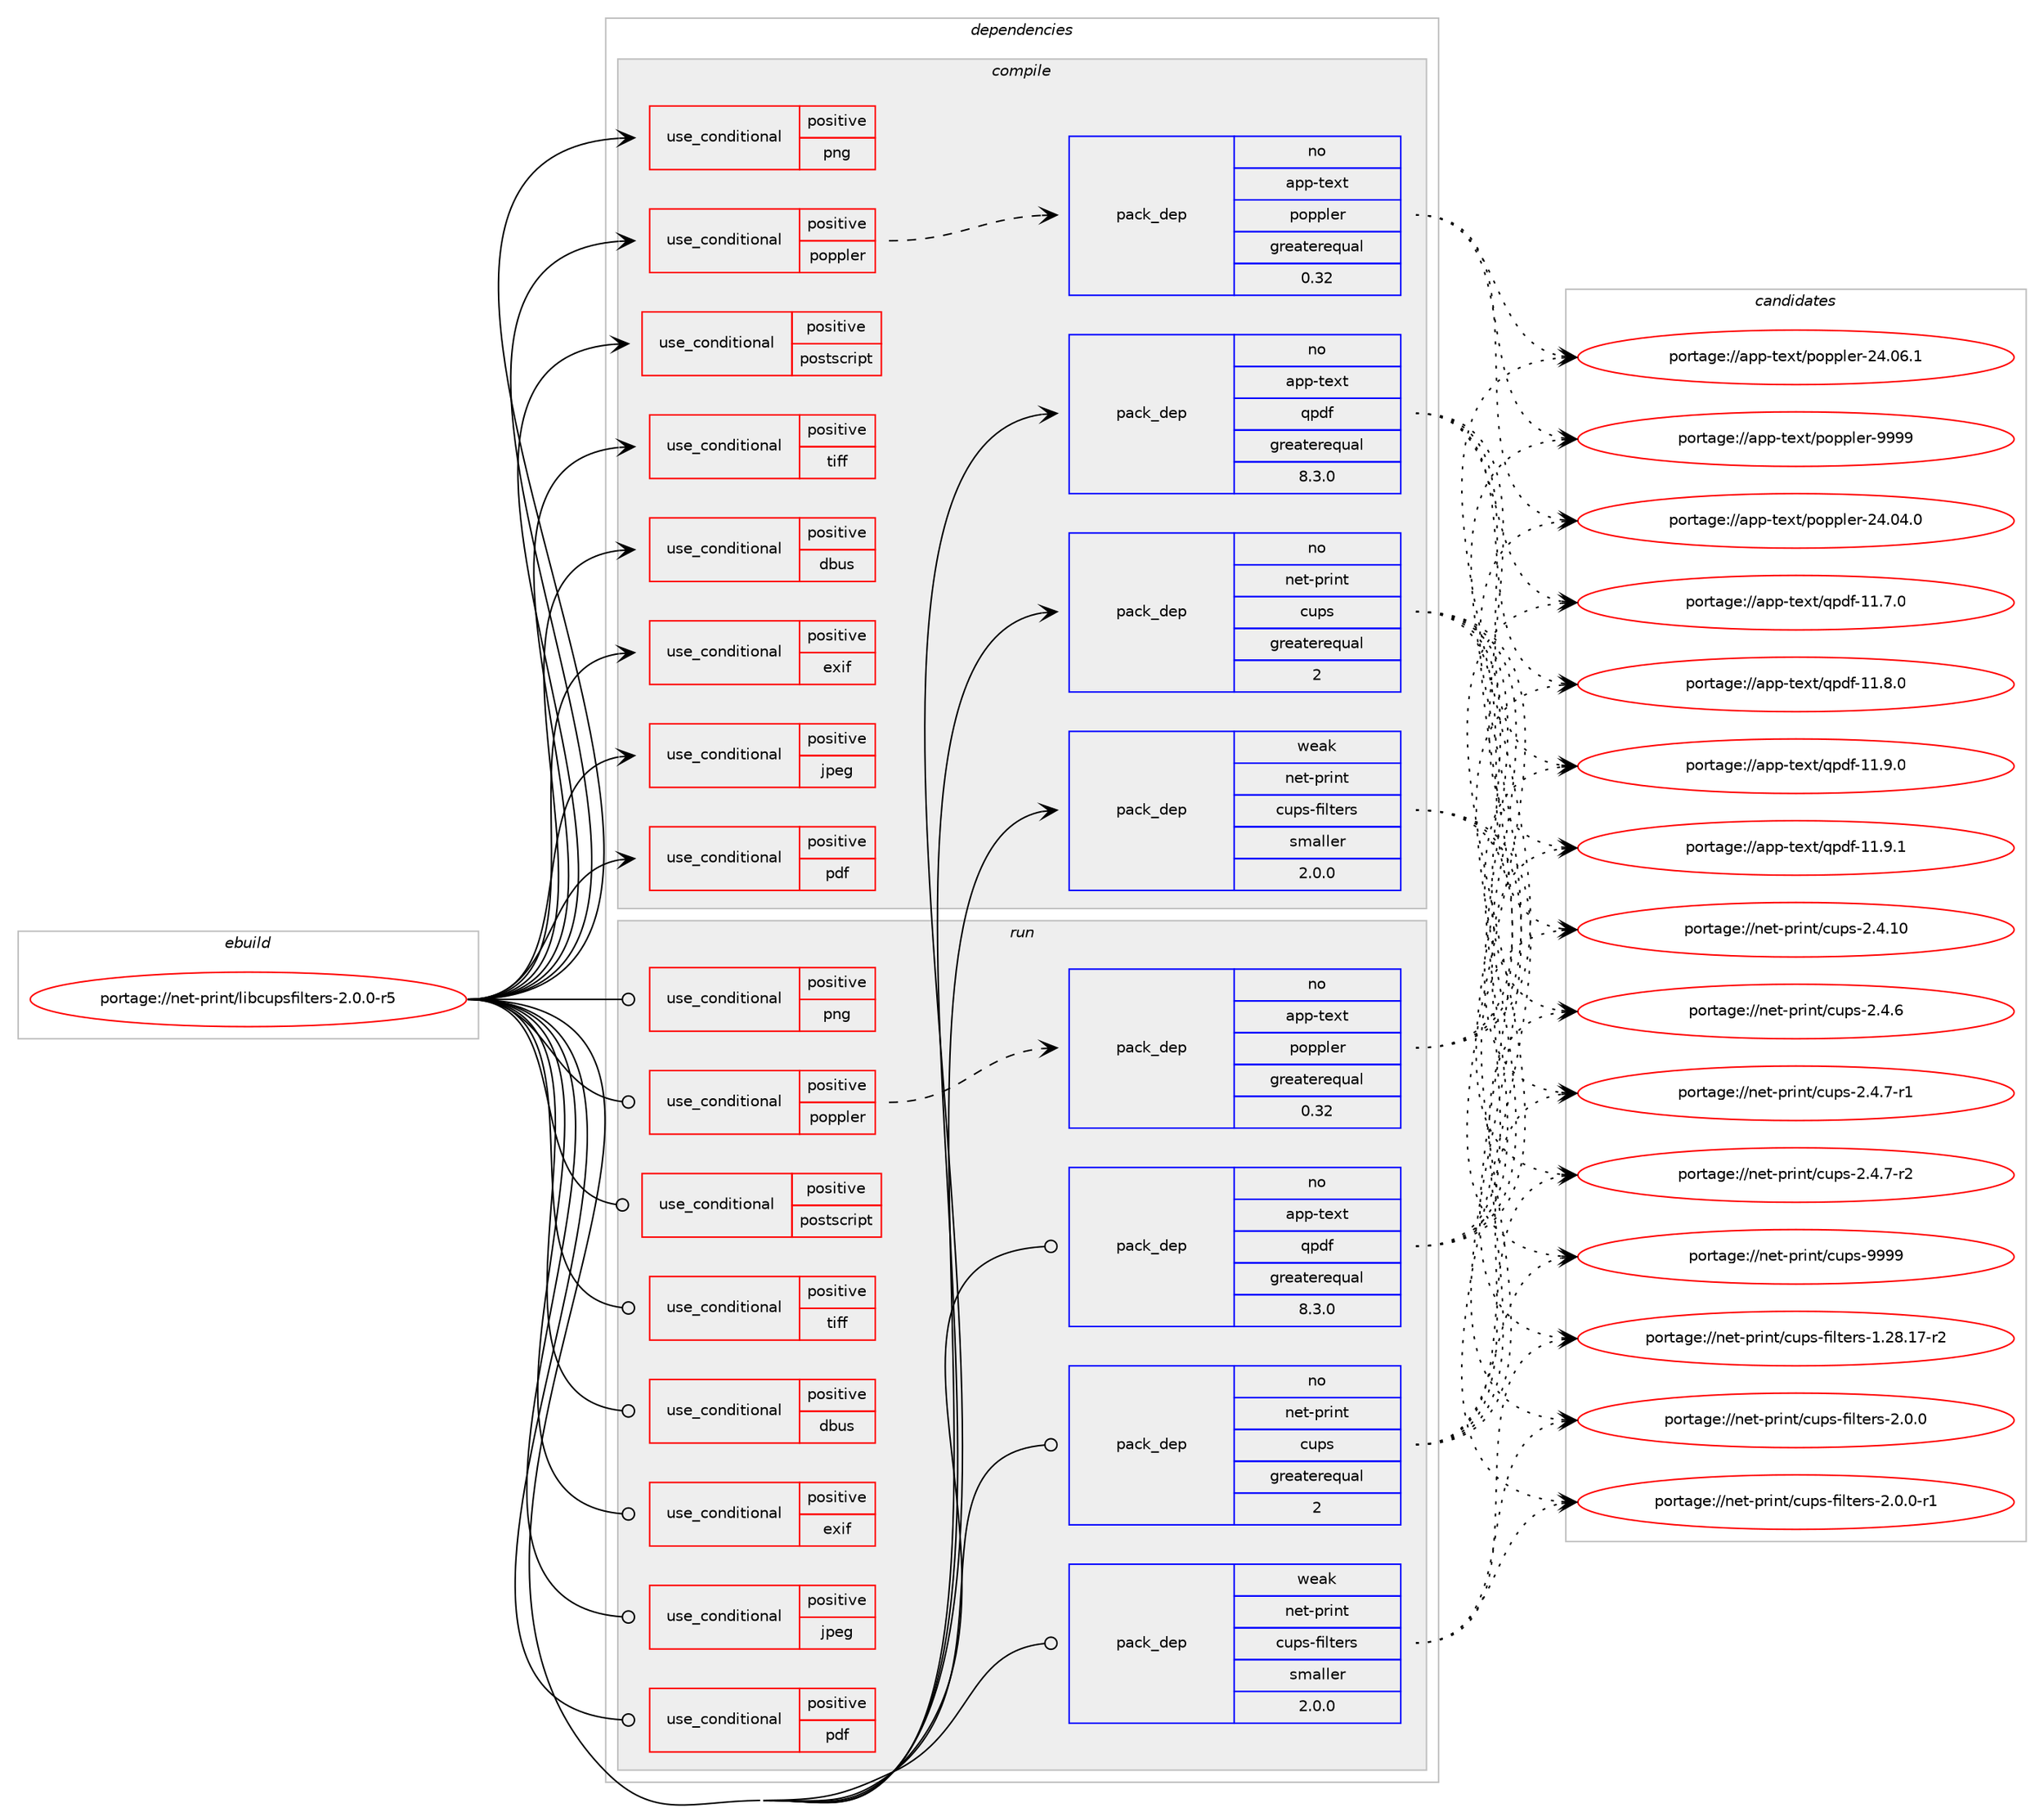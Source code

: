 digraph prolog {

# *************
# Graph options
# *************

newrank=true;
concentrate=true;
compound=true;
graph [rankdir=LR,fontname=Helvetica,fontsize=10,ranksep=1.5];#, ranksep=2.5, nodesep=0.2];
edge  [arrowhead=vee];
node  [fontname=Helvetica,fontsize=10];

# **********
# The ebuild
# **********

subgraph cluster_leftcol {
color=gray;
rank=same;
label=<<i>ebuild</i>>;
id [label="portage://net-print/libcupsfilters-2.0.0-r5", color=red, width=4, href="../net-print/libcupsfilters-2.0.0-r5.svg"];
}

# ****************
# The dependencies
# ****************

subgraph cluster_midcol {
color=gray;
label=<<i>dependencies</i>>;
subgraph cluster_compile {
fillcolor="#eeeeee";
style=filled;
label=<<i>compile</i>>;
subgraph cond98679 {
dependency194107 [label=<<TABLE BORDER="0" CELLBORDER="1" CELLSPACING="0" CELLPADDING="4"><TR><TD ROWSPAN="3" CELLPADDING="10">use_conditional</TD></TR><TR><TD>positive</TD></TR><TR><TD>dbus</TD></TR></TABLE>>, shape=none, color=red];
# *** BEGIN UNKNOWN DEPENDENCY TYPE (TODO) ***
# dependency194107 -> package_dependency(portage://net-print/libcupsfilters-2.0.0-r5,install,no,sys-apps,dbus,none,[,,],[],[])
# *** END UNKNOWN DEPENDENCY TYPE (TODO) ***

}
id:e -> dependency194107:w [weight=20,style="solid",arrowhead="vee"];
subgraph cond98680 {
dependency194108 [label=<<TABLE BORDER="0" CELLBORDER="1" CELLSPACING="0" CELLPADDING="4"><TR><TD ROWSPAN="3" CELLPADDING="10">use_conditional</TD></TR><TR><TD>positive</TD></TR><TR><TD>exif</TD></TR></TABLE>>, shape=none, color=red];
# *** BEGIN UNKNOWN DEPENDENCY TYPE (TODO) ***
# dependency194108 -> package_dependency(portage://net-print/libcupsfilters-2.0.0-r5,install,no,media-libs,libexif,none,[,,],[],[])
# *** END UNKNOWN DEPENDENCY TYPE (TODO) ***

}
id:e -> dependency194108:w [weight=20,style="solid",arrowhead="vee"];
subgraph cond98681 {
dependency194109 [label=<<TABLE BORDER="0" CELLBORDER="1" CELLSPACING="0" CELLPADDING="4"><TR><TD ROWSPAN="3" CELLPADDING="10">use_conditional</TD></TR><TR><TD>positive</TD></TR><TR><TD>jpeg</TD></TR></TABLE>>, shape=none, color=red];
# *** BEGIN UNKNOWN DEPENDENCY TYPE (TODO) ***
# dependency194109 -> package_dependency(portage://net-print/libcupsfilters-2.0.0-r5,install,no,media-libs,libjpeg-turbo,none,[,,],any_same_slot,[])
# *** END UNKNOWN DEPENDENCY TYPE (TODO) ***

}
id:e -> dependency194109:w [weight=20,style="solid",arrowhead="vee"];
subgraph cond98682 {
dependency194110 [label=<<TABLE BORDER="0" CELLBORDER="1" CELLSPACING="0" CELLPADDING="4"><TR><TD ROWSPAN="3" CELLPADDING="10">use_conditional</TD></TR><TR><TD>positive</TD></TR><TR><TD>pdf</TD></TR></TABLE>>, shape=none, color=red];
# *** BEGIN UNKNOWN DEPENDENCY TYPE (TODO) ***
# dependency194110 -> package_dependency(portage://net-print/libcupsfilters-2.0.0-r5,install,no,app-text,mupdf,none,[,,],[],[])
# *** END UNKNOWN DEPENDENCY TYPE (TODO) ***

}
id:e -> dependency194110:w [weight=20,style="solid",arrowhead="vee"];
subgraph cond98683 {
dependency194111 [label=<<TABLE BORDER="0" CELLBORDER="1" CELLSPACING="0" CELLPADDING="4"><TR><TD ROWSPAN="3" CELLPADDING="10">use_conditional</TD></TR><TR><TD>positive</TD></TR><TR><TD>png</TD></TR></TABLE>>, shape=none, color=red];
# *** BEGIN UNKNOWN DEPENDENCY TYPE (TODO) ***
# dependency194111 -> package_dependency(portage://net-print/libcupsfilters-2.0.0-r5,install,no,media-libs,libpng,none,[,,],any_same_slot,[])
# *** END UNKNOWN DEPENDENCY TYPE (TODO) ***

}
id:e -> dependency194111:w [weight=20,style="solid",arrowhead="vee"];
subgraph cond98684 {
dependency194112 [label=<<TABLE BORDER="0" CELLBORDER="1" CELLSPACING="0" CELLPADDING="4"><TR><TD ROWSPAN="3" CELLPADDING="10">use_conditional</TD></TR><TR><TD>positive</TD></TR><TR><TD>poppler</TD></TR></TABLE>>, shape=none, color=red];
subgraph pack92720 {
dependency194113 [label=<<TABLE BORDER="0" CELLBORDER="1" CELLSPACING="0" CELLPADDING="4" WIDTH="220"><TR><TD ROWSPAN="6" CELLPADDING="30">pack_dep</TD></TR><TR><TD WIDTH="110">no</TD></TR><TR><TD>app-text</TD></TR><TR><TD>poppler</TD></TR><TR><TD>greaterequal</TD></TR><TR><TD>0.32</TD></TR></TABLE>>, shape=none, color=blue];
}
dependency194112:e -> dependency194113:w [weight=20,style="dashed",arrowhead="vee"];
}
id:e -> dependency194112:w [weight=20,style="solid",arrowhead="vee"];
subgraph cond98685 {
dependency194114 [label=<<TABLE BORDER="0" CELLBORDER="1" CELLSPACING="0" CELLPADDING="4"><TR><TD ROWSPAN="3" CELLPADDING="10">use_conditional</TD></TR><TR><TD>positive</TD></TR><TR><TD>postscript</TD></TR></TABLE>>, shape=none, color=red];
# *** BEGIN UNKNOWN DEPENDENCY TYPE (TODO) ***
# dependency194114 -> package_dependency(portage://net-print/libcupsfilters-2.0.0-r5,install,no,app-text,ghostscript-gpl,none,[,,],[],[use(enable(cups),none)])
# *** END UNKNOWN DEPENDENCY TYPE (TODO) ***

}
id:e -> dependency194114:w [weight=20,style="solid",arrowhead="vee"];
subgraph cond98686 {
dependency194115 [label=<<TABLE BORDER="0" CELLBORDER="1" CELLSPACING="0" CELLPADDING="4"><TR><TD ROWSPAN="3" CELLPADDING="10">use_conditional</TD></TR><TR><TD>positive</TD></TR><TR><TD>tiff</TD></TR></TABLE>>, shape=none, color=red];
# *** BEGIN UNKNOWN DEPENDENCY TYPE (TODO) ***
# dependency194115 -> package_dependency(portage://net-print/libcupsfilters-2.0.0-r5,install,no,media-libs,tiff,none,[,,],any_same_slot,[])
# *** END UNKNOWN DEPENDENCY TYPE (TODO) ***

}
id:e -> dependency194115:w [weight=20,style="solid",arrowhead="vee"];
subgraph pack92721 {
dependency194116 [label=<<TABLE BORDER="0" CELLBORDER="1" CELLSPACING="0" CELLPADDING="4" WIDTH="220"><TR><TD ROWSPAN="6" CELLPADDING="30">pack_dep</TD></TR><TR><TD WIDTH="110">no</TD></TR><TR><TD>app-text</TD></TR><TR><TD>qpdf</TD></TR><TR><TD>greaterequal</TD></TR><TR><TD>8.3.0</TD></TR></TABLE>>, shape=none, color=blue];
}
id:e -> dependency194116:w [weight=20,style="solid",arrowhead="vee"];
# *** BEGIN UNKNOWN DEPENDENCY TYPE (TODO) ***
# id -> package_dependency(portage://net-print/libcupsfilters-2.0.0-r5,install,no,media-libs,fontconfig,none,[,,],[],[])
# *** END UNKNOWN DEPENDENCY TYPE (TODO) ***

# *** BEGIN UNKNOWN DEPENDENCY TYPE (TODO) ***
# id -> package_dependency(portage://net-print/libcupsfilters-2.0.0-r5,install,no,media-libs,lcms,none,[,,],[slot(2)],[])
# *** END UNKNOWN DEPENDENCY TYPE (TODO) ***

subgraph pack92722 {
dependency194117 [label=<<TABLE BORDER="0" CELLBORDER="1" CELLSPACING="0" CELLPADDING="4" WIDTH="220"><TR><TD ROWSPAN="6" CELLPADDING="30">pack_dep</TD></TR><TR><TD WIDTH="110">no</TD></TR><TR><TD>net-print</TD></TR><TR><TD>cups</TD></TR><TR><TD>greaterequal</TD></TR><TR><TD>2</TD></TR></TABLE>>, shape=none, color=blue];
}
id:e -> dependency194117:w [weight=20,style="solid",arrowhead="vee"];
subgraph pack92723 {
dependency194118 [label=<<TABLE BORDER="0" CELLBORDER="1" CELLSPACING="0" CELLPADDING="4" WIDTH="220"><TR><TD ROWSPAN="6" CELLPADDING="30">pack_dep</TD></TR><TR><TD WIDTH="110">weak</TD></TR><TR><TD>net-print</TD></TR><TR><TD>cups-filters</TD></TR><TR><TD>smaller</TD></TR><TR><TD>2.0.0</TD></TR></TABLE>>, shape=none, color=blue];
}
id:e -> dependency194118:w [weight=20,style="solid",arrowhead="vee"];
}
subgraph cluster_compileandrun {
fillcolor="#eeeeee";
style=filled;
label=<<i>compile and run</i>>;
}
subgraph cluster_run {
fillcolor="#eeeeee";
style=filled;
label=<<i>run</i>>;
subgraph cond98687 {
dependency194119 [label=<<TABLE BORDER="0" CELLBORDER="1" CELLSPACING="0" CELLPADDING="4"><TR><TD ROWSPAN="3" CELLPADDING="10">use_conditional</TD></TR><TR><TD>positive</TD></TR><TR><TD>dbus</TD></TR></TABLE>>, shape=none, color=red];
# *** BEGIN UNKNOWN DEPENDENCY TYPE (TODO) ***
# dependency194119 -> package_dependency(portage://net-print/libcupsfilters-2.0.0-r5,run,no,sys-apps,dbus,none,[,,],[],[])
# *** END UNKNOWN DEPENDENCY TYPE (TODO) ***

}
id:e -> dependency194119:w [weight=20,style="solid",arrowhead="odot"];
subgraph cond98688 {
dependency194120 [label=<<TABLE BORDER="0" CELLBORDER="1" CELLSPACING="0" CELLPADDING="4"><TR><TD ROWSPAN="3" CELLPADDING="10">use_conditional</TD></TR><TR><TD>positive</TD></TR><TR><TD>exif</TD></TR></TABLE>>, shape=none, color=red];
# *** BEGIN UNKNOWN DEPENDENCY TYPE (TODO) ***
# dependency194120 -> package_dependency(portage://net-print/libcupsfilters-2.0.0-r5,run,no,media-libs,libexif,none,[,,],[],[])
# *** END UNKNOWN DEPENDENCY TYPE (TODO) ***

}
id:e -> dependency194120:w [weight=20,style="solid",arrowhead="odot"];
subgraph cond98689 {
dependency194121 [label=<<TABLE BORDER="0" CELLBORDER="1" CELLSPACING="0" CELLPADDING="4"><TR><TD ROWSPAN="3" CELLPADDING="10">use_conditional</TD></TR><TR><TD>positive</TD></TR><TR><TD>jpeg</TD></TR></TABLE>>, shape=none, color=red];
# *** BEGIN UNKNOWN DEPENDENCY TYPE (TODO) ***
# dependency194121 -> package_dependency(portage://net-print/libcupsfilters-2.0.0-r5,run,no,media-libs,libjpeg-turbo,none,[,,],any_same_slot,[])
# *** END UNKNOWN DEPENDENCY TYPE (TODO) ***

}
id:e -> dependency194121:w [weight=20,style="solid",arrowhead="odot"];
subgraph cond98690 {
dependency194122 [label=<<TABLE BORDER="0" CELLBORDER="1" CELLSPACING="0" CELLPADDING="4"><TR><TD ROWSPAN="3" CELLPADDING="10">use_conditional</TD></TR><TR><TD>positive</TD></TR><TR><TD>pdf</TD></TR></TABLE>>, shape=none, color=red];
# *** BEGIN UNKNOWN DEPENDENCY TYPE (TODO) ***
# dependency194122 -> package_dependency(portage://net-print/libcupsfilters-2.0.0-r5,run,no,app-text,mupdf,none,[,,],[],[])
# *** END UNKNOWN DEPENDENCY TYPE (TODO) ***

}
id:e -> dependency194122:w [weight=20,style="solid",arrowhead="odot"];
subgraph cond98691 {
dependency194123 [label=<<TABLE BORDER="0" CELLBORDER="1" CELLSPACING="0" CELLPADDING="4"><TR><TD ROWSPAN="3" CELLPADDING="10">use_conditional</TD></TR><TR><TD>positive</TD></TR><TR><TD>png</TD></TR></TABLE>>, shape=none, color=red];
# *** BEGIN UNKNOWN DEPENDENCY TYPE (TODO) ***
# dependency194123 -> package_dependency(portage://net-print/libcupsfilters-2.0.0-r5,run,no,media-libs,libpng,none,[,,],any_same_slot,[])
# *** END UNKNOWN DEPENDENCY TYPE (TODO) ***

}
id:e -> dependency194123:w [weight=20,style="solid",arrowhead="odot"];
subgraph cond98692 {
dependency194124 [label=<<TABLE BORDER="0" CELLBORDER="1" CELLSPACING="0" CELLPADDING="4"><TR><TD ROWSPAN="3" CELLPADDING="10">use_conditional</TD></TR><TR><TD>positive</TD></TR><TR><TD>poppler</TD></TR></TABLE>>, shape=none, color=red];
subgraph pack92724 {
dependency194125 [label=<<TABLE BORDER="0" CELLBORDER="1" CELLSPACING="0" CELLPADDING="4" WIDTH="220"><TR><TD ROWSPAN="6" CELLPADDING="30">pack_dep</TD></TR><TR><TD WIDTH="110">no</TD></TR><TR><TD>app-text</TD></TR><TR><TD>poppler</TD></TR><TR><TD>greaterequal</TD></TR><TR><TD>0.32</TD></TR></TABLE>>, shape=none, color=blue];
}
dependency194124:e -> dependency194125:w [weight=20,style="dashed",arrowhead="vee"];
}
id:e -> dependency194124:w [weight=20,style="solid",arrowhead="odot"];
subgraph cond98693 {
dependency194126 [label=<<TABLE BORDER="0" CELLBORDER="1" CELLSPACING="0" CELLPADDING="4"><TR><TD ROWSPAN="3" CELLPADDING="10">use_conditional</TD></TR><TR><TD>positive</TD></TR><TR><TD>postscript</TD></TR></TABLE>>, shape=none, color=red];
# *** BEGIN UNKNOWN DEPENDENCY TYPE (TODO) ***
# dependency194126 -> package_dependency(portage://net-print/libcupsfilters-2.0.0-r5,run,no,app-text,ghostscript-gpl,none,[,,],[],[use(enable(cups),none)])
# *** END UNKNOWN DEPENDENCY TYPE (TODO) ***

}
id:e -> dependency194126:w [weight=20,style="solid",arrowhead="odot"];
subgraph cond98694 {
dependency194127 [label=<<TABLE BORDER="0" CELLBORDER="1" CELLSPACING="0" CELLPADDING="4"><TR><TD ROWSPAN="3" CELLPADDING="10">use_conditional</TD></TR><TR><TD>positive</TD></TR><TR><TD>tiff</TD></TR></TABLE>>, shape=none, color=red];
# *** BEGIN UNKNOWN DEPENDENCY TYPE (TODO) ***
# dependency194127 -> package_dependency(portage://net-print/libcupsfilters-2.0.0-r5,run,no,media-libs,tiff,none,[,,],any_same_slot,[])
# *** END UNKNOWN DEPENDENCY TYPE (TODO) ***

}
id:e -> dependency194127:w [weight=20,style="solid",arrowhead="odot"];
subgraph pack92725 {
dependency194128 [label=<<TABLE BORDER="0" CELLBORDER="1" CELLSPACING="0" CELLPADDING="4" WIDTH="220"><TR><TD ROWSPAN="6" CELLPADDING="30">pack_dep</TD></TR><TR><TD WIDTH="110">no</TD></TR><TR><TD>app-text</TD></TR><TR><TD>qpdf</TD></TR><TR><TD>greaterequal</TD></TR><TR><TD>8.3.0</TD></TR></TABLE>>, shape=none, color=blue];
}
id:e -> dependency194128:w [weight=20,style="solid",arrowhead="odot"];
# *** BEGIN UNKNOWN DEPENDENCY TYPE (TODO) ***
# id -> package_dependency(portage://net-print/libcupsfilters-2.0.0-r5,run,no,media-libs,fontconfig,none,[,,],[],[])
# *** END UNKNOWN DEPENDENCY TYPE (TODO) ***

# *** BEGIN UNKNOWN DEPENDENCY TYPE (TODO) ***
# id -> package_dependency(portage://net-print/libcupsfilters-2.0.0-r5,run,no,media-libs,lcms,none,[,,],[slot(2)],[])
# *** END UNKNOWN DEPENDENCY TYPE (TODO) ***

subgraph pack92726 {
dependency194129 [label=<<TABLE BORDER="0" CELLBORDER="1" CELLSPACING="0" CELLPADDING="4" WIDTH="220"><TR><TD ROWSPAN="6" CELLPADDING="30">pack_dep</TD></TR><TR><TD WIDTH="110">no</TD></TR><TR><TD>net-print</TD></TR><TR><TD>cups</TD></TR><TR><TD>greaterequal</TD></TR><TR><TD>2</TD></TR></TABLE>>, shape=none, color=blue];
}
id:e -> dependency194129:w [weight=20,style="solid",arrowhead="odot"];
subgraph pack92727 {
dependency194130 [label=<<TABLE BORDER="0" CELLBORDER="1" CELLSPACING="0" CELLPADDING="4" WIDTH="220"><TR><TD ROWSPAN="6" CELLPADDING="30">pack_dep</TD></TR><TR><TD WIDTH="110">weak</TD></TR><TR><TD>net-print</TD></TR><TR><TD>cups-filters</TD></TR><TR><TD>smaller</TD></TR><TR><TD>2.0.0</TD></TR></TABLE>>, shape=none, color=blue];
}
id:e -> dependency194130:w [weight=20,style="solid",arrowhead="odot"];
}
}

# **************
# The candidates
# **************

subgraph cluster_choices {
rank=same;
color=gray;
label=<<i>candidates</i>>;

subgraph choice92720 {
color=black;
nodesep=1;
choice9711211245116101120116471121111121121081011144550524648524648 [label="portage://app-text/poppler-24.04.0", color=red, width=4,href="../app-text/poppler-24.04.0.svg"];
choice9711211245116101120116471121111121121081011144550524648544649 [label="portage://app-text/poppler-24.06.1", color=red, width=4,href="../app-text/poppler-24.06.1.svg"];
choice9711211245116101120116471121111121121081011144557575757 [label="portage://app-text/poppler-9999", color=red, width=4,href="../app-text/poppler-9999.svg"];
dependency194113:e -> choice9711211245116101120116471121111121121081011144550524648524648:w [style=dotted,weight="100"];
dependency194113:e -> choice9711211245116101120116471121111121121081011144550524648544649:w [style=dotted,weight="100"];
dependency194113:e -> choice9711211245116101120116471121111121121081011144557575757:w [style=dotted,weight="100"];
}
subgraph choice92721 {
color=black;
nodesep=1;
choice97112112451161011201164711311210010245494946554648 [label="portage://app-text/qpdf-11.7.0", color=red, width=4,href="../app-text/qpdf-11.7.0.svg"];
choice97112112451161011201164711311210010245494946564648 [label="portage://app-text/qpdf-11.8.0", color=red, width=4,href="../app-text/qpdf-11.8.0.svg"];
choice97112112451161011201164711311210010245494946574648 [label="portage://app-text/qpdf-11.9.0", color=red, width=4,href="../app-text/qpdf-11.9.0.svg"];
choice97112112451161011201164711311210010245494946574649 [label="portage://app-text/qpdf-11.9.1", color=red, width=4,href="../app-text/qpdf-11.9.1.svg"];
dependency194116:e -> choice97112112451161011201164711311210010245494946554648:w [style=dotted,weight="100"];
dependency194116:e -> choice97112112451161011201164711311210010245494946564648:w [style=dotted,weight="100"];
dependency194116:e -> choice97112112451161011201164711311210010245494946574648:w [style=dotted,weight="100"];
dependency194116:e -> choice97112112451161011201164711311210010245494946574649:w [style=dotted,weight="100"];
}
subgraph choice92722 {
color=black;
nodesep=1;
choice11010111645112114105110116479911711211545504652464948 [label="portage://net-print/cups-2.4.10", color=red, width=4,href="../net-print/cups-2.4.10.svg"];
choice110101116451121141051101164799117112115455046524654 [label="portage://net-print/cups-2.4.6", color=red, width=4,href="../net-print/cups-2.4.6.svg"];
choice1101011164511211410511011647991171121154550465246554511449 [label="portage://net-print/cups-2.4.7-r1", color=red, width=4,href="../net-print/cups-2.4.7-r1.svg"];
choice1101011164511211410511011647991171121154550465246554511450 [label="portage://net-print/cups-2.4.7-r2", color=red, width=4,href="../net-print/cups-2.4.7-r2.svg"];
choice1101011164511211410511011647991171121154557575757 [label="portage://net-print/cups-9999", color=red, width=4,href="../net-print/cups-9999.svg"];
dependency194117:e -> choice11010111645112114105110116479911711211545504652464948:w [style=dotted,weight="100"];
dependency194117:e -> choice110101116451121141051101164799117112115455046524654:w [style=dotted,weight="100"];
dependency194117:e -> choice1101011164511211410511011647991171121154550465246554511449:w [style=dotted,weight="100"];
dependency194117:e -> choice1101011164511211410511011647991171121154550465246554511450:w [style=dotted,weight="100"];
dependency194117:e -> choice1101011164511211410511011647991171121154557575757:w [style=dotted,weight="100"];
}
subgraph choice92723 {
color=black;
nodesep=1;
choice1101011164511211410511011647991171121154510210510811610111411545494650564649554511450 [label="portage://net-print/cups-filters-1.28.17-r2", color=red, width=4,href="../net-print/cups-filters-1.28.17-r2.svg"];
choice11010111645112114105110116479911711211545102105108116101114115455046484648 [label="portage://net-print/cups-filters-2.0.0", color=red, width=4,href="../net-print/cups-filters-2.0.0.svg"];
choice110101116451121141051101164799117112115451021051081161011141154550464846484511449 [label="portage://net-print/cups-filters-2.0.0-r1", color=red, width=4,href="../net-print/cups-filters-2.0.0-r1.svg"];
dependency194118:e -> choice1101011164511211410511011647991171121154510210510811610111411545494650564649554511450:w [style=dotted,weight="100"];
dependency194118:e -> choice11010111645112114105110116479911711211545102105108116101114115455046484648:w [style=dotted,weight="100"];
dependency194118:e -> choice110101116451121141051101164799117112115451021051081161011141154550464846484511449:w [style=dotted,weight="100"];
}
subgraph choice92724 {
color=black;
nodesep=1;
choice9711211245116101120116471121111121121081011144550524648524648 [label="portage://app-text/poppler-24.04.0", color=red, width=4,href="../app-text/poppler-24.04.0.svg"];
choice9711211245116101120116471121111121121081011144550524648544649 [label="portage://app-text/poppler-24.06.1", color=red, width=4,href="../app-text/poppler-24.06.1.svg"];
choice9711211245116101120116471121111121121081011144557575757 [label="portage://app-text/poppler-9999", color=red, width=4,href="../app-text/poppler-9999.svg"];
dependency194125:e -> choice9711211245116101120116471121111121121081011144550524648524648:w [style=dotted,weight="100"];
dependency194125:e -> choice9711211245116101120116471121111121121081011144550524648544649:w [style=dotted,weight="100"];
dependency194125:e -> choice9711211245116101120116471121111121121081011144557575757:w [style=dotted,weight="100"];
}
subgraph choice92725 {
color=black;
nodesep=1;
choice97112112451161011201164711311210010245494946554648 [label="portage://app-text/qpdf-11.7.0", color=red, width=4,href="../app-text/qpdf-11.7.0.svg"];
choice97112112451161011201164711311210010245494946564648 [label="portage://app-text/qpdf-11.8.0", color=red, width=4,href="../app-text/qpdf-11.8.0.svg"];
choice97112112451161011201164711311210010245494946574648 [label="portage://app-text/qpdf-11.9.0", color=red, width=4,href="../app-text/qpdf-11.9.0.svg"];
choice97112112451161011201164711311210010245494946574649 [label="portage://app-text/qpdf-11.9.1", color=red, width=4,href="../app-text/qpdf-11.9.1.svg"];
dependency194128:e -> choice97112112451161011201164711311210010245494946554648:w [style=dotted,weight="100"];
dependency194128:e -> choice97112112451161011201164711311210010245494946564648:w [style=dotted,weight="100"];
dependency194128:e -> choice97112112451161011201164711311210010245494946574648:w [style=dotted,weight="100"];
dependency194128:e -> choice97112112451161011201164711311210010245494946574649:w [style=dotted,weight="100"];
}
subgraph choice92726 {
color=black;
nodesep=1;
choice11010111645112114105110116479911711211545504652464948 [label="portage://net-print/cups-2.4.10", color=red, width=4,href="../net-print/cups-2.4.10.svg"];
choice110101116451121141051101164799117112115455046524654 [label="portage://net-print/cups-2.4.6", color=red, width=4,href="../net-print/cups-2.4.6.svg"];
choice1101011164511211410511011647991171121154550465246554511449 [label="portage://net-print/cups-2.4.7-r1", color=red, width=4,href="../net-print/cups-2.4.7-r1.svg"];
choice1101011164511211410511011647991171121154550465246554511450 [label="portage://net-print/cups-2.4.7-r2", color=red, width=4,href="../net-print/cups-2.4.7-r2.svg"];
choice1101011164511211410511011647991171121154557575757 [label="portage://net-print/cups-9999", color=red, width=4,href="../net-print/cups-9999.svg"];
dependency194129:e -> choice11010111645112114105110116479911711211545504652464948:w [style=dotted,weight="100"];
dependency194129:e -> choice110101116451121141051101164799117112115455046524654:w [style=dotted,weight="100"];
dependency194129:e -> choice1101011164511211410511011647991171121154550465246554511449:w [style=dotted,weight="100"];
dependency194129:e -> choice1101011164511211410511011647991171121154550465246554511450:w [style=dotted,weight="100"];
dependency194129:e -> choice1101011164511211410511011647991171121154557575757:w [style=dotted,weight="100"];
}
subgraph choice92727 {
color=black;
nodesep=1;
choice1101011164511211410511011647991171121154510210510811610111411545494650564649554511450 [label="portage://net-print/cups-filters-1.28.17-r2", color=red, width=4,href="../net-print/cups-filters-1.28.17-r2.svg"];
choice11010111645112114105110116479911711211545102105108116101114115455046484648 [label="portage://net-print/cups-filters-2.0.0", color=red, width=4,href="../net-print/cups-filters-2.0.0.svg"];
choice110101116451121141051101164799117112115451021051081161011141154550464846484511449 [label="portage://net-print/cups-filters-2.0.0-r1", color=red, width=4,href="../net-print/cups-filters-2.0.0-r1.svg"];
dependency194130:e -> choice1101011164511211410511011647991171121154510210510811610111411545494650564649554511450:w [style=dotted,weight="100"];
dependency194130:e -> choice11010111645112114105110116479911711211545102105108116101114115455046484648:w [style=dotted,weight="100"];
dependency194130:e -> choice110101116451121141051101164799117112115451021051081161011141154550464846484511449:w [style=dotted,weight="100"];
}
}

}
